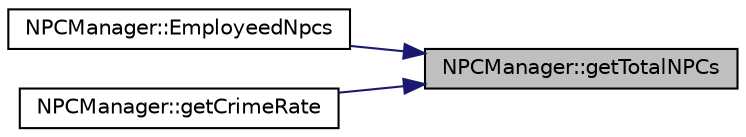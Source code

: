 digraph "NPCManager::getTotalNPCs"
{
 // LATEX_PDF_SIZE
  edge [fontname="Helvetica",fontsize="10",labelfontname="Helvetica",labelfontsize="10"];
  node [fontname="Helvetica",fontsize="10",shape=record];
  rankdir="RL";
  Node1 [label="NPCManager::getTotalNPCs",height=0.2,width=0.4,color="black", fillcolor="grey75", style="filled", fontcolor="black",tooltip="Gets the total number of NPCs across all states."];
  Node1 -> Node2 [dir="back",color="midnightblue",fontsize="10",style="solid",fontname="Helvetica"];
  Node2 [label="NPCManager::EmployeedNpcs",height=0.2,width=0.4,color="black", fillcolor="white", style="filled",URL="$classNPCManager.html#adc79b7ee61f388392c74137eac04fa96",tooltip="Calculates employment levels based on the dominant state."];
  Node1 -> Node3 [dir="back",color="midnightblue",fontsize="10",style="solid",fontname="Helvetica"];
  Node3 [label="NPCManager::getCrimeRate",height=0.2,width=0.4,color="black", fillcolor="white", style="filled",URL="$classNPCManager.html#a110affcb21b7c60f405d4bfd3d0761d4",tooltip="Updates and retrieves the crime rate based on NPC counts."];
}
